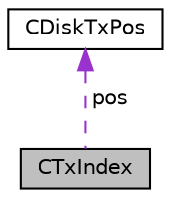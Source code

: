 digraph "CTxIndex"
{
  edge [fontname="Helvetica",fontsize="10",labelfontname="Helvetica",labelfontsize="10"];
  node [fontname="Helvetica",fontsize="10",shape=record];
  Node1 [label="CTxIndex",height=0.2,width=0.4,color="black", fillcolor="grey75", style="filled", fontcolor="black"];
  Node2 -> Node1 [dir="back",color="darkorchid3",fontsize="10",style="dashed",label=" pos" ,fontname="Helvetica"];
  Node2 [label="CDiskTxPos",height=0.2,width=0.4,color="black", fillcolor="white", style="filled",URL="$d3/d3c/class_c_disk_tx_pos.html",tooltip="Position on disk for a particular transaction. "];
}
